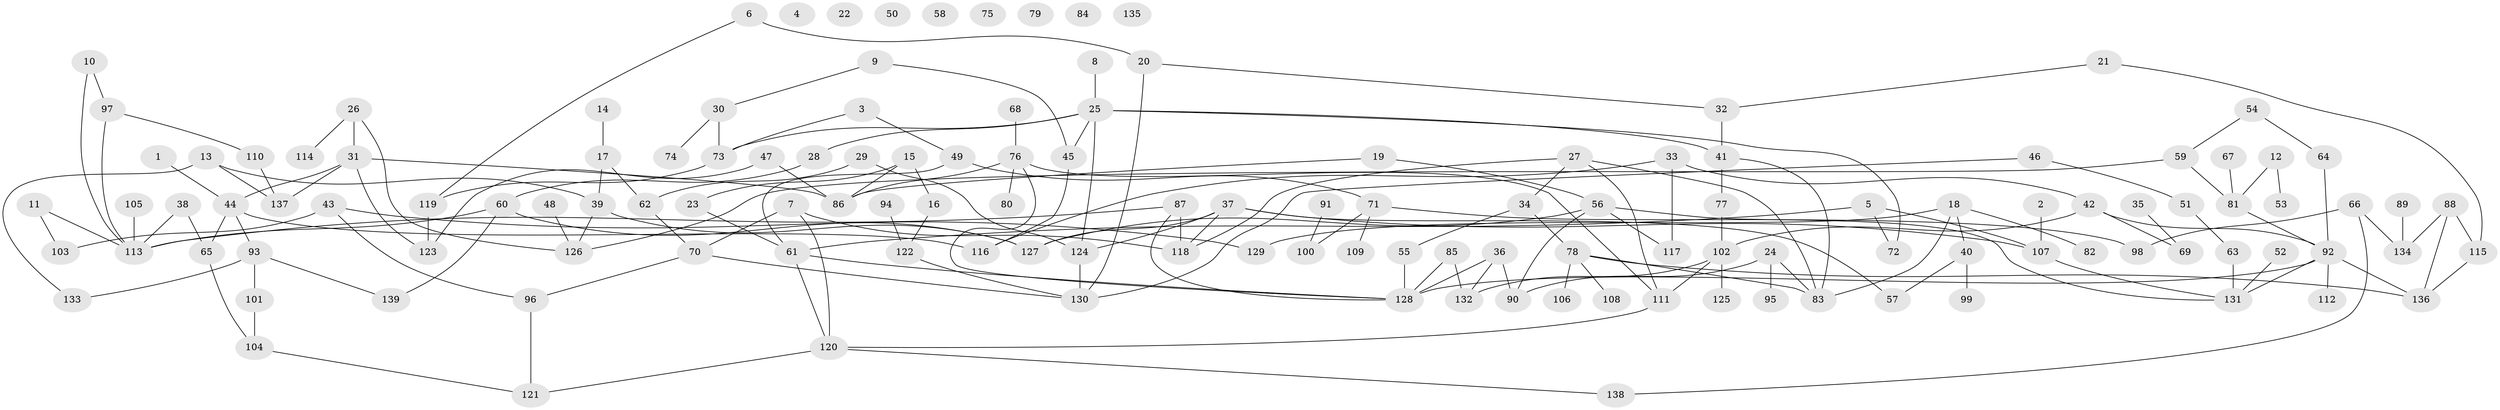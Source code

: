 // coarse degree distribution, {1: 0.2463768115942029, 0: 0.11594202898550725, 2: 0.14492753623188406, 5: 0.17391304347826086, 4: 0.11594202898550725, 7: 0.028985507246376812, 3: 0.08695652173913043, 6: 0.057971014492753624, 11: 0.014492753623188406, 8: 0.014492753623188406}
// Generated by graph-tools (version 1.1) at 2025/42/03/04/25 21:42:50]
// undirected, 139 vertices, 184 edges
graph export_dot {
graph [start="1"]
  node [color=gray90,style=filled];
  1;
  2;
  3;
  4;
  5;
  6;
  7;
  8;
  9;
  10;
  11;
  12;
  13;
  14;
  15;
  16;
  17;
  18;
  19;
  20;
  21;
  22;
  23;
  24;
  25;
  26;
  27;
  28;
  29;
  30;
  31;
  32;
  33;
  34;
  35;
  36;
  37;
  38;
  39;
  40;
  41;
  42;
  43;
  44;
  45;
  46;
  47;
  48;
  49;
  50;
  51;
  52;
  53;
  54;
  55;
  56;
  57;
  58;
  59;
  60;
  61;
  62;
  63;
  64;
  65;
  66;
  67;
  68;
  69;
  70;
  71;
  72;
  73;
  74;
  75;
  76;
  77;
  78;
  79;
  80;
  81;
  82;
  83;
  84;
  85;
  86;
  87;
  88;
  89;
  90;
  91;
  92;
  93;
  94;
  95;
  96;
  97;
  98;
  99;
  100;
  101;
  102;
  103;
  104;
  105;
  106;
  107;
  108;
  109;
  110;
  111;
  112;
  113;
  114;
  115;
  116;
  117;
  118;
  119;
  120;
  121;
  122;
  123;
  124;
  125;
  126;
  127;
  128;
  129;
  130;
  131;
  132;
  133;
  134;
  135;
  136;
  137;
  138;
  139;
  1 -- 44;
  2 -- 107;
  3 -- 49;
  3 -- 73;
  5 -- 61;
  5 -- 72;
  5 -- 107;
  6 -- 20;
  6 -- 119;
  7 -- 70;
  7 -- 118;
  7 -- 120;
  8 -- 25;
  9 -- 30;
  9 -- 45;
  10 -- 97;
  10 -- 113;
  11 -- 103;
  11 -- 113;
  12 -- 53;
  12 -- 81;
  13 -- 39;
  13 -- 133;
  13 -- 137;
  14 -- 17;
  15 -- 16;
  15 -- 23;
  15 -- 86;
  16 -- 122;
  17 -- 39;
  17 -- 62;
  18 -- 40;
  18 -- 82;
  18 -- 83;
  18 -- 129;
  19 -- 56;
  19 -- 86;
  20 -- 32;
  20 -- 130;
  21 -- 32;
  21 -- 115;
  23 -- 61;
  24 -- 83;
  24 -- 90;
  24 -- 95;
  25 -- 28;
  25 -- 41;
  25 -- 45;
  25 -- 72;
  25 -- 73;
  25 -- 124;
  26 -- 31;
  26 -- 114;
  26 -- 126;
  27 -- 34;
  27 -- 83;
  27 -- 111;
  27 -- 118;
  28 -- 60;
  29 -- 62;
  29 -- 124;
  30 -- 73;
  30 -- 74;
  31 -- 44;
  31 -- 86;
  31 -- 123;
  31 -- 137;
  32 -- 41;
  33 -- 42;
  33 -- 116;
  33 -- 117;
  34 -- 55;
  34 -- 78;
  35 -- 69;
  36 -- 90;
  36 -- 128;
  36 -- 132;
  37 -- 57;
  37 -- 107;
  37 -- 118;
  37 -- 124;
  37 -- 127;
  38 -- 65;
  38 -- 113;
  39 -- 126;
  39 -- 127;
  40 -- 57;
  40 -- 99;
  41 -- 77;
  41 -- 83;
  42 -- 69;
  42 -- 92;
  42 -- 102;
  43 -- 96;
  43 -- 103;
  43 -- 129;
  44 -- 65;
  44 -- 93;
  44 -- 116;
  45 -- 116;
  46 -- 51;
  46 -- 130;
  47 -- 86;
  47 -- 123;
  48 -- 126;
  49 -- 61;
  49 -- 71;
  51 -- 63;
  52 -- 131;
  54 -- 59;
  54 -- 64;
  55 -- 128;
  56 -- 90;
  56 -- 117;
  56 -- 127;
  56 -- 131;
  59 -- 81;
  59 -- 126;
  60 -- 113;
  60 -- 127;
  60 -- 139;
  61 -- 120;
  61 -- 128;
  62 -- 70;
  63 -- 131;
  64 -- 92;
  65 -- 104;
  66 -- 98;
  66 -- 134;
  66 -- 138;
  67 -- 81;
  68 -- 76;
  70 -- 96;
  70 -- 130;
  71 -- 98;
  71 -- 100;
  71 -- 109;
  73 -- 119;
  76 -- 80;
  76 -- 86;
  76 -- 111;
  76 -- 128;
  77 -- 102;
  78 -- 83;
  78 -- 106;
  78 -- 108;
  78 -- 136;
  81 -- 92;
  85 -- 128;
  85 -- 132;
  87 -- 113;
  87 -- 118;
  87 -- 128;
  88 -- 115;
  88 -- 134;
  88 -- 136;
  89 -- 134;
  91 -- 100;
  92 -- 112;
  92 -- 128;
  92 -- 131;
  92 -- 136;
  93 -- 101;
  93 -- 133;
  93 -- 139;
  94 -- 122;
  96 -- 121;
  97 -- 110;
  97 -- 113;
  101 -- 104;
  102 -- 111;
  102 -- 125;
  102 -- 132;
  104 -- 121;
  105 -- 113;
  107 -- 131;
  110 -- 137;
  111 -- 120;
  115 -- 136;
  119 -- 123;
  120 -- 121;
  120 -- 138;
  122 -- 130;
  124 -- 130;
}
